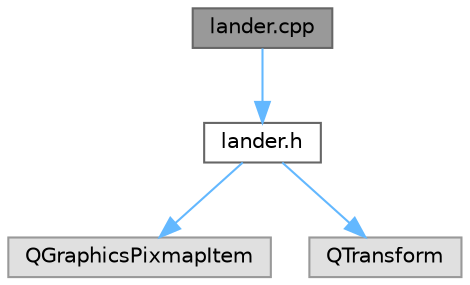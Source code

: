 digraph "lander.cpp"
{
 // LATEX_PDF_SIZE
  bgcolor="transparent";
  edge [fontname=Helvetica,fontsize=10,labelfontname=Helvetica,labelfontsize=10];
  node [fontname=Helvetica,fontsize=10,shape=box,height=0.2,width=0.4];
  Node1 [label="lander.cpp",height=0.2,width=0.4,color="gray40", fillcolor="grey60", style="filled", fontcolor="black",tooltip=" "];
  Node1 -> Node2 [color="steelblue1",style="solid"];
  Node2 [label="lander.h",height=0.2,width=0.4,color="grey40", fillcolor="white", style="filled",URL="$lander_8h.html",tooltip=" "];
  Node2 -> Node3 [color="steelblue1",style="solid"];
  Node3 [label="QGraphicsPixmapItem",height=0.2,width=0.4,color="grey60", fillcolor="#E0E0E0", style="filled",tooltip=" "];
  Node2 -> Node4 [color="steelblue1",style="solid"];
  Node4 [label="QTransform",height=0.2,width=0.4,color="grey60", fillcolor="#E0E0E0", style="filled",tooltip=" "];
}
